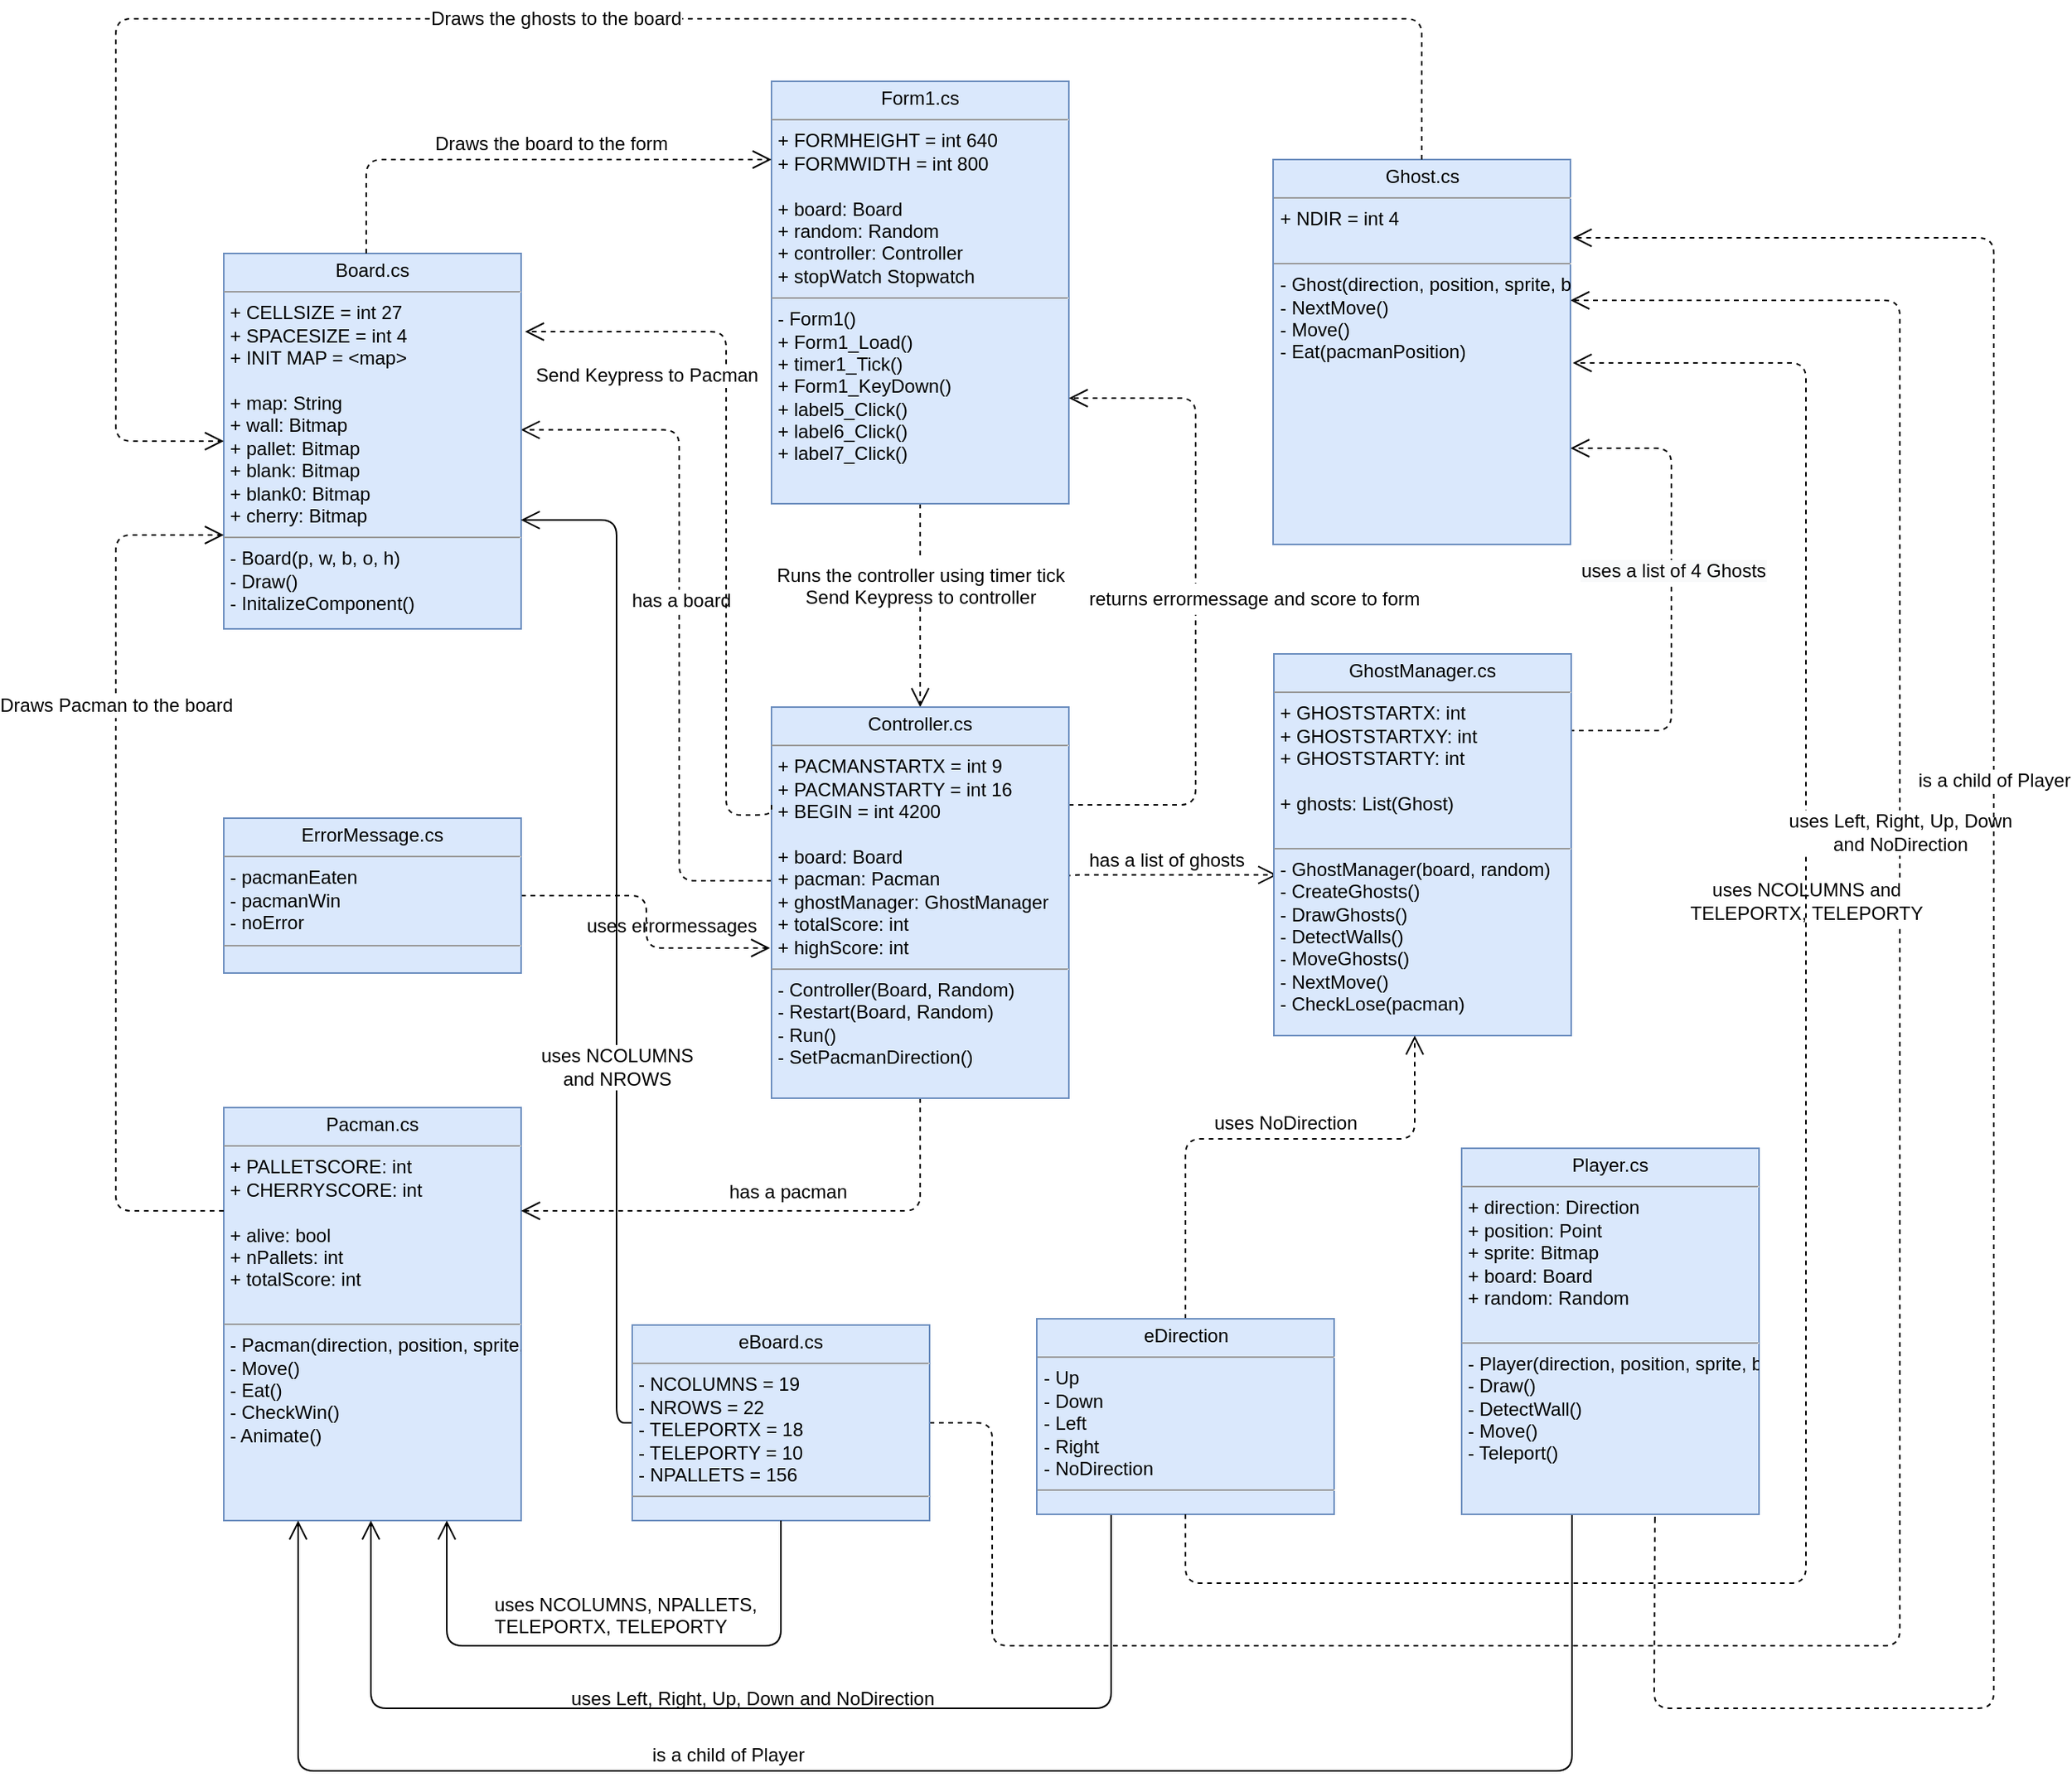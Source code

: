 <mxfile version="12.2.6" type="device" pages="1"><diagram name="Page-1" id="c4acf3e9-155e-7222-9cf6-157b1a14988f"><mxGraphModel dx="1210" dy="642" grid="1" gridSize="10" guides="1" tooltips="1" connect="1" arrows="1" fold="1" page="1" pageScale="1" pageWidth="1654" pageHeight="1169" background="#ffffff" math="0" shadow="0"><root><mxCell id="0"/><mxCell id="1" parent="0"/><mxCell id="5d2195bd80daf111-36" style="edgeStyle=orthogonalEdgeStyle;rounded=0;html=1;dashed=1;labelBackgroundColor=none;startFill=0;endArrow=open;endFill=0;endSize=10;fontFamily=Verdana;fontSize=10;exitX=0.5;exitY=1;exitDx=0;exitDy=0;" parent="1" source="r12_Ab6MZoIRsY0pvx1E-1" edge="1"><mxGeometry relative="1" as="geometry"><Array as="points"><mxPoint x="794" y="406"/><mxPoint x="794" y="406"/></Array><mxPoint x="739" y="386" as="sourcePoint"/><mxPoint x="794" y="480" as="targetPoint"/></mxGeometry></mxCell><mxCell id="5d2195bd80daf111-28" style="edgeStyle=orthogonalEdgeStyle;rounded=1;html=1;dashed=1;labelBackgroundColor=none;startFill=0;endArrow=open;endFill=0;endSize=10;fontFamily=Verdana;fontSize=10;entryX=0.999;entryY=0.47;entryDx=0;entryDy=0;entryPerimeter=0;" parent="1" target="r12_Ab6MZoIRsY0pvx1E-5" edge="1"><mxGeometry relative="1" as="geometry"><mxPoint x="699" y="591" as="sourcePoint"/><mxPoint x="689" y="516" as="targetPoint"/><Array as="points"><mxPoint x="640" y="591"/><mxPoint x="640" y="303"/></Array></mxGeometry></mxCell><mxCell id="P7K3_LsnvzDw6rK7s85P-11" value="has a board" style="text;html=1;resizable=0;points=[];align=center;verticalAlign=middle;labelBackgroundColor=#ffffff;" parent="5d2195bd80daf111-28" vertex="1" connectable="0"><mxGeometry x="0.064" y="-1" relative="1" as="geometry"><mxPoint as="offset"/></mxGeometry></mxCell><mxCell id="5d2195bd80daf111-30" style="edgeStyle=orthogonalEdgeStyle;rounded=1;html=1;dashed=1;labelBackgroundColor=none;startFill=0;endArrow=open;endFill=0;endSize=10;fontFamily=Verdana;fontSize=10;entryX=1;entryY=0.75;entryDx=0;entryDy=0;" parent="1" target="r12_Ab6MZoIRsY0pvx1E-6" edge="1"><mxGeometry relative="1" as="geometry"><Array as="points"><mxPoint x="1209" y="495"/><mxPoint x="1274" y="495"/><mxPoint x="1274" y="325"/></Array><mxPoint x="1210" y="495" as="sourcePoint"/><mxPoint x="1209.5" y="346" as="targetPoint"/></mxGeometry></mxCell><mxCell id="P7K3_LsnvzDw6rK7s85P-12" value="&lt;span style=&quot;text-align: left ; background-color: rgb(248 , 249 , 250)&quot;&gt;uses a list of 4 Ghosts&lt;/span&gt;" style="text;html=1;resizable=0;points=[];align=center;verticalAlign=middle;labelBackgroundColor=#ffffff;" parent="5d2195bd80daf111-30" vertex="1" connectable="0"><mxGeometry x="0.08" y="-1" relative="1" as="geometry"><mxPoint as="offset"/></mxGeometry></mxCell><mxCell id="5d2195bd80daf111-31" style="edgeStyle=orthogonalEdgeStyle;rounded=1;html=1;dashed=1;labelBackgroundColor=none;startFill=0;endArrow=open;endFill=0;endSize=10;fontFamily=Verdana;fontSize=10;exitX=0.995;exitY=0.436;exitDx=0;exitDy=0;entryX=0.011;entryY=0.579;entryDx=0;entryDy=0;entryPerimeter=0;exitPerimeter=0;" parent="1" source="r12_Ab6MZoIRsY0pvx1E-8" target="r12_Ab6MZoIRsY0pvx1E-7" edge="1"><mxGeometry relative="1" as="geometry"><mxPoint x="989" y="646" as="sourcePoint"/><mxPoint x="881" y="496" as="targetPoint"/><Array as="points"><mxPoint x="889" y="589"/><mxPoint x="889" y="587"/></Array></mxGeometry></mxCell><mxCell id="r12_Ab6MZoIRsY0pvx1E-1" value="&lt;p style=&quot;margin: 0px ; margin-top: 4px ; text-align: center&quot;&gt;Form1.cs&lt;/p&gt;&lt;hr size=&quot;1&quot;&gt;&lt;p style=&quot;margin: 0px 0px 0px 4px&quot;&gt;+ FORMHEIGHT = int 640&lt;br&gt;&lt;/p&gt;&lt;p style=&quot;margin: 0px 0px 0px 4px&quot;&gt;+ FORMWIDTH = int 800&lt;br&gt;&lt;/p&gt;&lt;p style=&quot;margin: 0px 0px 0px 4px&quot;&gt;&lt;br&gt;&lt;/p&gt;&lt;p style=&quot;margin: 0px 0px 0px 4px&quot;&gt;+ board: Board&lt;/p&gt;&lt;p style=&quot;margin: 0px 0px 0px 4px&quot;&gt;+ random: Random&lt;/p&gt;&lt;p style=&quot;margin: 0px ; margin-left: 4px&quot;&gt;+ controller: Controller&lt;/p&gt;&lt;p style=&quot;margin: 0px ; margin-left: 4px&quot;&gt;+ stopWatch Stopwatch&lt;/p&gt;&lt;hr size=&quot;1&quot;&gt;&lt;p style=&quot;margin: 0px ; margin-left: 4px&quot;&gt;- Form1()&lt;/p&gt;&lt;p style=&quot;margin: 0px ; margin-left: 4px&quot;&gt;+ Form1_Load()&lt;br&gt;&lt;/p&gt;&lt;p style=&quot;margin: 0px ; margin-left: 4px&quot;&gt;+ timer1_Tick()&lt;/p&gt;&lt;p style=&quot;margin: 0px ; margin-left: 4px&quot;&gt;+ Form1_KeyDown()&lt;/p&gt;&lt;p style=&quot;margin: 0px ; margin-left: 4px&quot;&gt;+&amp;nbsp;label5_Click()&lt;/p&gt;&lt;p style=&quot;margin: 0px ; margin-left: 4px&quot;&gt;+ label6_Click()&lt;/p&gt;&lt;p style=&quot;margin: 0px ; margin-left: 4px&quot;&gt;+&amp;nbsp;label7_Click()&lt;/p&gt;&lt;p style=&quot;margin: 0px ; margin-left: 4px&quot;&gt;&lt;br&gt;&lt;/p&gt;" style="verticalAlign=top;align=left;overflow=fill;fontSize=12;fontFamily=Helvetica;html=1;rounded=0;shadow=0;comic=0;labelBackgroundColor=none;strokeColor=#6c8ebf;strokeWidth=1;fillColor=#dae8fc;" parent="1" vertex="1"><mxGeometry x="699" y="80" width="190" height="270" as="geometry"/></mxCell><mxCell id="r12_Ab6MZoIRsY0pvx1E-2" value="&lt;p style=&quot;margin: 0px ; margin-top: 4px ; text-align: center&quot;&gt;Pacman.cs&lt;/p&gt;&lt;hr size=&quot;1&quot;&gt;&lt;p style=&quot;margin: 0px ; margin-left: 4px&quot;&gt;&lt;span&gt;+ PALLETSCORE: int&lt;/span&gt;&lt;/p&gt;&lt;p style=&quot;margin: 0px ; margin-left: 4px&quot;&gt;&lt;span&gt;+ CHERRYSCORE: int&lt;/span&gt;&lt;/p&gt;&lt;p style=&quot;margin: 0px ; margin-left: 4px&quot;&gt;&lt;span&gt;&lt;br&gt;&lt;/span&gt;&lt;/p&gt;&lt;p style=&quot;margin: 0px ; margin-left: 4px&quot;&gt;&lt;span&gt;+ alive: bool&lt;/span&gt;&lt;br&gt;&lt;/p&gt;&lt;p style=&quot;margin: 0px ; margin-left: 4px&quot;&gt;+ nPallets: int&lt;/p&gt;&lt;p style=&quot;margin: 0px ; margin-left: 4px&quot;&gt;+ totalScore: int&lt;br&gt;&lt;/p&gt;&lt;p style=&quot;margin: 0px ; margin-left: 4px&quot;&gt;&lt;br&gt;&lt;/p&gt;&lt;hr size=&quot;1&quot;&gt;&lt;p style=&quot;margin: 0px ; margin-left: 4px&quot;&gt;- Pacman(direction, position, sprite, board, random)&lt;/p&gt;&lt;p style=&quot;margin: 0px 0px 0px 4px&quot;&gt;- Move()&lt;/p&gt;&lt;p style=&quot;margin: 0px 0px 0px 4px&quot;&gt;&lt;span&gt;- Eat()&lt;/span&gt;&lt;/p&gt;&lt;p style=&quot;margin: 0px 0px 0px 4px&quot;&gt;- CheckWin()&lt;/p&gt;&lt;p style=&quot;margin: 0px 0px 0px 4px&quot;&gt;- Animate()&lt;/p&gt;" style="verticalAlign=top;align=left;overflow=fill;fontSize=12;fontFamily=Helvetica;html=1;rounded=0;shadow=0;comic=0;labelBackgroundColor=none;strokeColor=#6c8ebf;strokeWidth=1;fillColor=#dae8fc;" parent="1" vertex="1"><mxGeometry x="349" y="736" width="190" height="264" as="geometry"/></mxCell><mxCell id="r12_Ab6MZoIRsY0pvx1E-5" value="&lt;p style=&quot;margin: 0px ; margin-top: 4px ; text-align: center&quot;&gt;Board.cs&lt;/p&gt;&lt;hr size=&quot;1&quot;&gt;&lt;p style=&quot;margin: 0px 0px 0px 4px&quot;&gt;&lt;span&gt;+ CELLSIZE = int 27&lt;/span&gt;&lt;br&gt;&lt;/p&gt;&lt;p style=&quot;margin: 0px 0px 0px 4px&quot;&gt;+ SPACESIZE = int 4&lt;/p&gt;&lt;p style=&quot;margin: 0px ; margin-left: 4px&quot;&gt;&lt;span&gt;+ INIT MAP = &amp;lt;map&amp;gt;&lt;/span&gt;&lt;/p&gt;&lt;p style=&quot;margin: 0px ; margin-left: 4px&quot;&gt;&lt;span&gt;&lt;br&gt;&lt;/span&gt;&lt;/p&gt;&lt;p style=&quot;margin: 0px ; margin-left: 4px&quot;&gt;&lt;span&gt;+ map: String&lt;/span&gt;&lt;br&gt;&lt;/p&gt;&lt;p style=&quot;margin: 0px ; margin-left: 4px&quot;&gt;&lt;span&gt;+ wall: Bitmap&lt;/span&gt;&lt;/p&gt;&lt;p style=&quot;margin: 0px ; margin-left: 4px&quot;&gt;+ pallet: Bitmap&lt;br&gt;&lt;/p&gt;&lt;p style=&quot;margin: 0px ; margin-left: 4px&quot;&gt;+ blank: Bitmap&lt;br&gt;&lt;/p&gt;&lt;p style=&quot;margin: 0px ; margin-left: 4px&quot;&gt;+ blank0: Bitmap&lt;br&gt;&lt;/p&gt;&lt;p style=&quot;margin: 0px ; margin-left: 4px&quot;&gt;+ cherry: Bitmap&lt;br&gt;&lt;/p&gt;&lt;hr size=&quot;1&quot;&gt;&lt;p style=&quot;margin: 0px ; margin-left: 4px&quot;&gt;- Board(p, w, b, o, h)&lt;br&gt;&lt;/p&gt;&lt;p style=&quot;margin: 0px ; margin-left: 4px&quot;&gt;- Draw()&lt;br&gt;&lt;/p&gt;&lt;p style=&quot;margin: 0px 0px 0px 4px&quot;&gt;- InitalizeComponent()&lt;br&gt;&lt;/p&gt;&lt;p style=&quot;margin: 0px 0px 0px 4px&quot;&gt;&lt;br&gt;&lt;/p&gt;&lt;p style=&quot;margin: 0px ; margin-left: 4px&quot;&gt;&lt;br&gt;&lt;/p&gt;" style="verticalAlign=top;align=left;overflow=fill;fontSize=12;fontFamily=Helvetica;html=1;rounded=0;shadow=0;comic=0;labelBackgroundColor=none;strokeColor=#6c8ebf;strokeWidth=1;fillColor=#dae8fc;" parent="1" vertex="1"><mxGeometry x="349" y="190" width="190" height="240" as="geometry"/></mxCell><mxCell id="qhKp3Hk6Bt5akzPslZYk-7" style="edgeStyle=orthogonalEdgeStyle;rounded=1;comic=0;orthogonalLoop=1;jettySize=auto;html=1;shadow=0;dashed=1;endArrow=open;endFill=0;endSize=10;strokeWidth=1;exitX=1;exitY=0.5;exitDx=0;exitDy=0;" parent="1" source="r12_Ab6MZoIRsY0pvx1E-9" target="r12_Ab6MZoIRsY0pvx1E-6" edge="1"><mxGeometry relative="1" as="geometry"><mxPoint x="1323.5" y="306" as="targetPoint"/><Array as="points"><mxPoint x="840" y="937"/><mxPoint x="840" y="1080"/><mxPoint x="1420" y="1080"/><mxPoint x="1420" y="220"/></Array><mxPoint x="1339" y="896" as="sourcePoint"/></mxGeometry></mxCell><mxCell id="r12_Ab6MZoIRsY0pvx1E-6" value="&lt;p style=&quot;margin: 0px ; margin-top: 4px ; text-align: center&quot;&gt;Ghost.cs&lt;/p&gt;&lt;hr size=&quot;1&quot;&gt;&lt;p style=&quot;margin: 0px ; margin-left: 4px&quot;&gt;&lt;span&gt;+ NDIR = int 4&lt;/span&gt;&lt;/p&gt;&lt;p style=&quot;margin: 0px ; margin-left: 4px&quot;&gt;&lt;br&gt;&lt;/p&gt;&lt;hr size=&quot;1&quot;&gt;&lt;p style=&quot;margin: 0px ; margin-left: 4px&quot;&gt;- Ghost(direction, position, sprite, board, random)&lt;/p&gt;&lt;p style=&quot;margin: 0px ; margin-left: 4px&quot;&gt;- NextMove()&lt;/p&gt;&lt;p style=&quot;margin: 0px ; margin-left: 4px&quot;&gt;- Move()&lt;/p&gt;&lt;p style=&quot;margin: 0px ; margin-left: 4px&quot;&gt;- Eat(pacmanPosition)&lt;/p&gt;&lt;p style=&quot;margin: 0px ; margin-left: 4px&quot;&gt;&lt;br&gt;&lt;/p&gt;&lt;p style=&quot;margin: 0px ; margin-left: 4px&quot;&gt;&lt;br&gt;&lt;/p&gt;" style="verticalAlign=top;align=left;overflow=fill;fontSize=12;fontFamily=Helvetica;html=1;rounded=0;shadow=0;comic=0;labelBackgroundColor=none;strokeColor=#6c8ebf;strokeWidth=1;fillColor=#dae8fc;" parent="1" vertex="1"><mxGeometry x="1019.5" y="130" width="190" height="246" as="geometry"/></mxCell><mxCell id="r12_Ab6MZoIRsY0pvx1E-7" value="&lt;p style=&quot;margin: 0px ; margin-top: 4px ; text-align: center&quot;&gt;GhostManager.cs&lt;/p&gt;&lt;hr size=&quot;1&quot;&gt;&lt;p style=&quot;margin: 0px ; margin-left: 4px&quot;&gt;&lt;span&gt;+ GHOSTSTARTX: int&lt;/span&gt;&lt;/p&gt;&lt;p style=&quot;margin: 0px ; margin-left: 4px&quot;&gt;+ GHOSTSTARTXY: int&lt;span&gt;&lt;br&gt;&lt;/span&gt;&lt;/p&gt;&lt;p style=&quot;margin: 0px ; margin-left: 4px&quot;&gt;+ GHOSTSTARTY: int&lt;br&gt;&lt;/p&gt;&lt;p style=&quot;margin: 0px ; margin-left: 4px&quot;&gt;&lt;br&gt;&lt;/p&gt;&lt;p style=&quot;margin: 0px ; margin-left: 4px&quot;&gt;&lt;span&gt;+ ghosts: List(Ghost)&lt;/span&gt;&lt;br&gt;&lt;/p&gt;&lt;p style=&quot;margin: 0px ; margin-left: 4px&quot;&gt;&lt;span&gt;&lt;br&gt;&lt;/span&gt;&lt;/p&gt;&lt;hr size=&quot;1&quot;&gt;&lt;p style=&quot;margin: 0px ; margin-left: 4px&quot;&gt;- GhostManager(board, random)&lt;/p&gt;&lt;p style=&quot;margin: 0px ; margin-left: 4px&quot;&gt;- CreateGhosts()&lt;/p&gt;&lt;p style=&quot;margin: 0px ; margin-left: 4px&quot;&gt;- DrawGhosts()&lt;/p&gt;&lt;p style=&quot;margin: 0px ; margin-left: 4px&quot;&gt;- DetectWalls()&lt;/p&gt;&lt;p style=&quot;margin: 0px ; margin-left: 4px&quot;&gt;- MoveGhosts()&lt;/p&gt;&lt;p style=&quot;margin: 0px ; margin-left: 4px&quot;&gt;- NextMove()&lt;/p&gt;&lt;p style=&quot;margin: 0px ; margin-left: 4px&quot;&gt;- CheckLose(pacman)&lt;/p&gt;" style="verticalAlign=top;align=left;overflow=fill;fontSize=12;fontFamily=Helvetica;html=1;rounded=0;shadow=0;comic=0;labelBackgroundColor=none;strokeColor=#6c8ebf;strokeWidth=1;fillColor=#dae8fc;" parent="1" vertex="1"><mxGeometry x="1020" y="446" width="190" height="244" as="geometry"/></mxCell><mxCell id="qhKp3Hk6Bt5akzPslZYk-2" style="edgeStyle=orthogonalEdgeStyle;orthogonalLoop=1;jettySize=auto;html=1;exitX=0.5;exitY=1;exitDx=0;exitDy=0;rounded=1;dashed=1;endSize=10;endArrow=open;endFill=0;entryX=1;entryY=0.25;entryDx=0;entryDy=0;" parent="1" source="r12_Ab6MZoIRsY0pvx1E-8" target="r12_Ab6MZoIRsY0pvx1E-2" edge="1"><mxGeometry relative="1" as="geometry"><mxPoint x="589" y="766" as="targetPoint"/><Array as="points"><mxPoint x="794" y="802"/></Array></mxGeometry></mxCell><mxCell id="cobNIE8fYxTh1UYTHnPj-8" style="edgeStyle=orthogonalEdgeStyle;rounded=1;orthogonalLoop=1;jettySize=auto;html=1;exitX=1;exitY=0.25;exitDx=0;exitDy=0;entryX=1;entryY=0.75;entryDx=0;entryDy=0;dashed=1;strokeColor=#000000;endSize=10;endArrow=open;endFill=0;" parent="1" source="r12_Ab6MZoIRsY0pvx1E-8" target="r12_Ab6MZoIRsY0pvx1E-1" edge="1"><mxGeometry relative="1" as="geometry"><Array as="points"><mxPoint x="970" y="543"/><mxPoint x="970" y="283"/></Array></mxGeometry></mxCell><mxCell id="r12_Ab6MZoIRsY0pvx1E-8" value="&lt;p style=&quot;margin: 0px ; margin-top: 4px ; text-align: center&quot;&gt;Controller.cs&lt;/p&gt;&lt;hr size=&quot;1&quot;&gt;&lt;p style=&quot;margin: 0px ; margin-left: 4px&quot;&gt;&lt;span&gt;+ PACMANSTARTX = int 9&lt;/span&gt;&lt;/p&gt;&lt;p style=&quot;margin: 0px ; margin-left: 4px&quot;&gt;+ PACMANSTARTY = int 16&lt;span&gt;&lt;br&gt;&lt;/span&gt;&lt;/p&gt;&lt;p style=&quot;margin: 0px ; margin-left: 4px&quot;&gt;&lt;span&gt;+ BEGIN = int 4200&lt;/span&gt;&lt;/p&gt;&lt;p style=&quot;margin: 0px ; margin-left: 4px&quot;&gt;&lt;span&gt;&lt;br&gt;&lt;/span&gt;&lt;/p&gt;&lt;p style=&quot;margin: 0px ; margin-left: 4px&quot;&gt;&lt;span&gt;+ board&lt;/span&gt;&lt;span&gt;: Board&lt;/span&gt;&lt;/p&gt;&lt;p style=&quot;margin: 0px ; margin-left: 4px&quot;&gt;+ pacman: Pacman&lt;/p&gt;&lt;p style=&quot;margin: 0px ; margin-left: 4px&quot;&gt;+ ghostManager: GhostManager&lt;br&gt;&lt;/p&gt;&lt;p style=&quot;margin: 0px ; margin-left: 4px&quot;&gt;+ totalScore: int&lt;/p&gt;&lt;p style=&quot;margin: 0px ; margin-left: 4px&quot;&gt;+ highScore: int&lt;/p&gt;&lt;hr size=&quot;1&quot;&gt;&lt;p style=&quot;margin: 0px ; margin-left: 4px&quot;&gt;- Controller(Board, Random)&lt;br&gt;&lt;/p&gt;&lt;p style=&quot;margin: 0px ; margin-left: 4px&quot;&gt;- Restart(Board, Random)&lt;br&gt;&lt;/p&gt;&lt;p style=&quot;margin: 0px ; margin-left: 4px&quot;&gt;- Run()&lt;/p&gt;&lt;p style=&quot;margin: 0px ; margin-left: 4px&quot;&gt;- SetPacmanDirection()&lt;/p&gt;&lt;p style=&quot;margin: 0px ; margin-left: 4px&quot;&gt;&lt;br&gt;&lt;/p&gt;&lt;p style=&quot;margin: 0px ; margin-left: 4px&quot;&gt;&lt;br&gt;&lt;/p&gt;&lt;p style=&quot;margin: 0px ; margin-left: 4px&quot;&gt;&lt;br&gt;&lt;/p&gt;" style="verticalAlign=top;align=left;overflow=fill;fontSize=12;fontFamily=Helvetica;html=1;rounded=0;shadow=0;comic=0;labelBackgroundColor=none;strokeColor=#6c8ebf;strokeWidth=1;fillColor=#dae8fc;" parent="1" vertex="1"><mxGeometry x="699" y="480" width="190" height="250" as="geometry"/></mxCell><mxCell id="jspg3kSmtqoUYnBj94b1-33" style="edgeStyle=orthogonalEdgeStyle;rounded=1;orthogonalLoop=1;jettySize=auto;html=1;exitX=0;exitY=0.5;exitDx=0;exitDy=0;entryX=0.999;entryY=0.71;entryDx=0;entryDy=0;endArrow=open;endFill=0;endSize=10;entryPerimeter=0;" parent="1" source="r12_Ab6MZoIRsY0pvx1E-9" target="r12_Ab6MZoIRsY0pvx1E-5" edge="1"><mxGeometry relative="1" as="geometry"><Array as="points"><mxPoint x="600" y="937"/><mxPoint x="600" y="360"/></Array></mxGeometry></mxCell><mxCell id="jspg3kSmtqoUYnBj94b1-34" value="uses NCOLUMNS&lt;br&gt;and NROWS" style="text;html=1;resizable=0;points=[];align=center;verticalAlign=middle;labelBackgroundColor=#ffffff;" parent="jspg3kSmtqoUYnBj94b1-33" vertex="1" connectable="0"><mxGeometry x="0.117" y="-2" relative="1" as="geometry"><mxPoint x="-2" y="124" as="offset"/></mxGeometry></mxCell><mxCell id="r12_Ab6MZoIRsY0pvx1E-9" value="&lt;p style=&quot;margin: 0px ; margin-top: 4px ; text-align: center&quot;&gt;eBoard.cs&lt;/p&gt;&lt;hr size=&quot;1&quot;&gt;&lt;p style=&quot;margin: 0px ; margin-left: 4px&quot;&gt;- NCOLUMNS = 19&lt;/p&gt;&lt;p style=&quot;margin: 0px ; margin-left: 4px&quot;&gt;- NROWS = 22&lt;br&gt;&lt;/p&gt;&lt;p style=&quot;margin: 0px ; margin-left: 4px&quot;&gt;- TELEPORTX = 18&lt;br&gt;&lt;/p&gt;&lt;p style=&quot;margin: 0px ; margin-left: 4px&quot;&gt;- TELEPORTY = 10&lt;br&gt;&lt;/p&gt;&lt;p style=&quot;margin: 0px ; margin-left: 4px&quot;&gt;- NPALLETS = 156&lt;/p&gt;&lt;hr size=&quot;1&quot;&gt;&lt;p style=&quot;margin: 0px ; margin-left: 4px&quot;&gt;&lt;br&gt;&lt;/p&gt;&lt;p style=&quot;margin: 0px ; margin-left: 4px&quot;&gt;&lt;br&gt;&lt;/p&gt;" style="verticalAlign=top;align=left;overflow=fill;fontSize=12;fontFamily=Helvetica;html=1;rounded=0;shadow=0;comic=0;labelBackgroundColor=none;strokeColor=#6c8ebf;strokeWidth=1;fillColor=#dae8fc;" parent="1" vertex="1"><mxGeometry x="610" y="875" width="190" height="125" as="geometry"/></mxCell><mxCell id="qhKp3Hk6Bt5akzPslZYk-5" style="edgeStyle=orthogonalEdgeStyle;rounded=1;html=1;dashed=1;labelBackgroundColor=none;startFill=0;endArrow=open;endFill=0;endSize=10;fontFamily=Verdana;fontSize=10;exitX=0.5;exitY=0;exitDx=0;exitDy=0;strokeColor=#000000;" parent="1" source="jspg3kSmtqoUYnBj94b1-6" edge="1"><mxGeometry relative="1" as="geometry"><Array as="points"><mxPoint x="964" y="756"/><mxPoint x="1110" y="756"/><mxPoint x="1110" y="690"/></Array><mxPoint x="1114.5" y="756" as="sourcePoint"/><mxPoint x="1110" y="690" as="targetPoint"/></mxGeometry></mxCell><mxCell id="qhKp3Hk6Bt5akzPslZYk-6" style="edgeStyle=orthogonalEdgeStyle;rounded=1;html=1;labelBackgroundColor=none;startFill=0;endArrow=open;endFill=0;endSize=10;fontFamily=Verdana;fontSize=10;strokeWidth=1;shadow=0;comic=0;exitX=0.5;exitY=1;exitDx=0;exitDy=0;entryX=0.75;entryY=1;entryDx=0;entryDy=0;" parent="1" source="r12_Ab6MZoIRsY0pvx1E-9" target="r12_Ab6MZoIRsY0pvx1E-2" edge="1"><mxGeometry relative="1" as="geometry"><mxPoint x="583.5" y="970" as="sourcePoint"/><mxPoint x="493.5" y="980" as="targetPoint"/><Array as="points"><mxPoint x="705" y="1080"/><mxPoint x="491" y="1080"/></Array></mxGeometry></mxCell><mxCell id="P7K3_LsnvzDw6rK7s85P-2" value="has a pacman" style="text;html=1;resizable=0;points=[];autosize=1;align=left;verticalAlign=top;spacingTop=-4;" parent="1" vertex="1"><mxGeometry x="670" y="780" width="90" height="20" as="geometry"/></mxCell><mxCell id="P7K3_LsnvzDw6rK7s85P-4" value="has a list of ghosts" style="text;html=1;resizable=0;points=[];autosize=1;align=left;verticalAlign=top;spacingTop=-4;" parent="1" vertex="1"><mxGeometry x="899.5" y="568" width="110" height="20" as="geometry"/></mxCell><mxCell id="P7K3_LsnvzDw6rK7s85P-5" value="uses NoDirection" style="text;html=1;resizable=0;points=[];autosize=1;align=left;verticalAlign=top;spacingTop=-4;shadow=0;glass=0;comic=0;rounded=1;" parent="1" vertex="1"><mxGeometry x="980" y="736" width="110" height="20" as="geometry"/></mxCell><mxCell id="P7K3_LsnvzDw6rK7s85P-15" style="edgeStyle=orthogonalEdgeStyle;rounded=1;comic=0;orthogonalLoop=1;jettySize=auto;html=1;exitX=0;exitY=0.25;exitDx=0;exitDy=0;shadow=0;dashed=1;endArrow=open;endFill=0;endSize=10;strokeWidth=1;entryX=0;entryY=0.75;entryDx=0;entryDy=0;" parent="1" source="r12_Ab6MZoIRsY0pvx1E-2" target="r12_Ab6MZoIRsY0pvx1E-5" edge="1"><mxGeometry relative="1" as="geometry"><mxPoint x="699.5" y="99" as="targetPoint"/><Array as="points"><mxPoint x="280" y="802"/><mxPoint x="280" y="370"/></Array><mxPoint x="1279.618" y="306.588" as="sourcePoint"/></mxGeometry></mxCell><mxCell id="P7K3_LsnvzDw6rK7s85P-20" value="Draws Pacman to the board" style="text;html=1;resizable=0;points=[];align=center;verticalAlign=middle;labelBackgroundColor=#ffffff;" parent="P7K3_LsnvzDw6rK7s85P-15" vertex="1" connectable="0"><mxGeometry x="0.474" y="-1" relative="1" as="geometry"><mxPoint x="-1" y="27.5" as="offset"/></mxGeometry></mxCell><mxCell id="P7K3_LsnvzDw6rK7s85P-17" style="edgeStyle=orthogonalEdgeStyle;rounded=1;comic=0;orthogonalLoop=1;jettySize=auto;html=1;shadow=0;dashed=1;endArrow=open;endFill=0;endSize=10;strokeWidth=1;" parent="1" edge="1"><mxGeometry relative="1" as="geometry"><mxPoint x="699" y="130" as="targetPoint"/><mxPoint x="440" y="190" as="sourcePoint"/><Array as="points"><mxPoint x="440" y="130"/></Array></mxGeometry></mxCell><mxCell id="P7K3_LsnvzDw6rK7s85P-21" value="Draws the board to the form" style="text;html=1;resizable=0;points=[];align=center;verticalAlign=middle;labelBackgroundColor=#ffffff;" parent="P7K3_LsnvzDw6rK7s85P-17" vertex="1" connectable="0"><mxGeometry x="0.075" y="3" relative="1" as="geometry"><mxPoint x="6" y="-7" as="offset"/></mxGeometry></mxCell><mxCell id="P7K3_LsnvzDw6rK7s85P-18" style="edgeStyle=orthogonalEdgeStyle;rounded=1;html=1;dashed=1;labelBackgroundColor=none;startFill=0;endArrow=open;endFill=0;endSize=10;fontFamily=Verdana;fontSize=10;exitX=0.5;exitY=0;exitDx=0;exitDy=0;entryX=0;entryY=0.5;entryDx=0;entryDy=0;" parent="1" source="r12_Ab6MZoIRsY0pvx1E-6" target="r12_Ab6MZoIRsY0pvx1E-5" edge="1"><mxGeometry relative="1" as="geometry"><Array as="points"><mxPoint x="1114" y="40"/><mxPoint x="280" y="40"/><mxPoint x="280" y="310"/></Array><mxPoint x="1289.618" y="517.794" as="sourcePoint"/><mxPoint x="890.5" y="96" as="targetPoint"/></mxGeometry></mxCell><mxCell id="P7K3_LsnvzDw6rK7s85P-23" value="Draws the ghosts to the board" style="text;html=1;resizable=0;points=[];align=center;verticalAlign=middle;labelBackgroundColor=#ffffff;" parent="P7K3_LsnvzDw6rK7s85P-18" vertex="1" connectable="0"><mxGeometry x="-0.018" y="-3" relative="1" as="geometry"><mxPoint x="-23" y="3" as="offset"/></mxGeometry></mxCell><mxCell id="P7K3_LsnvzDw6rK7s85P-24" value="Runs the controller using timer tick&lt;br&gt;Send Keypress to controller" style="text;html=1;resizable=0;points=[];autosize=1;align=center;verticalAlign=top;spacingTop=-4;fillColor=#ffffff;" parent="1" vertex="1"><mxGeometry x="694" y="386" width="200" height="30" as="geometry"/></mxCell><mxCell id="k7iZn2vAMbHjU2zMz3iI-3" style="edgeStyle=orthogonalEdgeStyle;rounded=1;html=1;dashed=1;labelBackgroundColor=none;startFill=0;endArrow=open;endFill=0;endSize=10;fontFamily=Verdana;fontSize=10;exitX=0;exitY=0.25;exitDx=0;exitDy=0;" parent="1" source="r12_Ab6MZoIRsY0pvx1E-8" edge="1"><mxGeometry relative="1" as="geometry"><Array as="points"><mxPoint x="670" y="549"/><mxPoint x="670" y="240"/></Array><mxPoint x="680" y="290" as="sourcePoint"/><mxPoint x="541.5" y="240" as="targetPoint"/></mxGeometry></mxCell><mxCell id="k7iZn2vAMbHjU2zMz3iI-4" value="Send Keypress to Pacman" style="text;html=1;resizable=0;points=[];align=center;verticalAlign=middle;labelBackgroundColor=#ffffff;" parent="k7iZn2vAMbHjU2zMz3iI-3" vertex="1" connectable="0"><mxGeometry x="-0.018" y="-3" relative="1" as="geometry"><mxPoint x="-54" y="-85" as="offset"/></mxGeometry></mxCell><mxCell id="cobNIE8fYxTh1UYTHnPj-4" style="edgeStyle=orthogonalEdgeStyle;rounded=1;orthogonalLoop=1;jettySize=auto;html=1;exitX=1;exitY=0.5;exitDx=0;exitDy=0;entryX=-0.005;entryY=0.616;entryDx=0;entryDy=0;entryPerimeter=0;dashed=1;endArrow=open;endFill=0;endSize=10;" parent="1" source="jspg3kSmtqoUYnBj94b1-5" target="r12_Ab6MZoIRsY0pvx1E-8" edge="1"><mxGeometry relative="1" as="geometry"><Array as="points"><mxPoint x="619" y="601"/><mxPoint x="619" y="634"/></Array></mxGeometry></mxCell><mxCell id="jspg3kSmtqoUYnBj94b1-5" value="&lt;p style=&quot;margin: 0px ; margin-top: 4px ; text-align: center&quot;&gt;ErrorMessage.cs&lt;/p&gt;&lt;hr size=&quot;1&quot;&gt;&lt;p style=&quot;margin: 0px ; margin-left: 4px&quot;&gt;- pacmanEaten&lt;/p&gt;&lt;p style=&quot;margin: 0px ; margin-left: 4px&quot;&gt;- pacmanWin&lt;/p&gt;&lt;p style=&quot;margin: 0px ; margin-left: 4px&quot;&gt;- noError&lt;/p&gt;&lt;hr size=&quot;1&quot;&gt;&lt;p style=&quot;margin: 0px ; margin-left: 4px&quot;&gt;&lt;br&gt;&lt;/p&gt;&lt;p style=&quot;margin: 0px ; margin-left: 4px&quot;&gt;&lt;br&gt;&lt;/p&gt;" style="verticalAlign=top;align=left;overflow=fill;fontSize=12;fontFamily=Helvetica;html=1;rounded=0;shadow=0;comic=0;labelBackgroundColor=none;strokeColor=#6c8ebf;strokeWidth=1;fillColor=#dae8fc;" parent="1" vertex="1"><mxGeometry x="349" y="551" width="190" height="99" as="geometry"/></mxCell><mxCell id="jspg3kSmtqoUYnBj94b1-15" style="edgeStyle=orthogonalEdgeStyle;rounded=1;orthogonalLoop=1;jettySize=auto;html=1;exitX=0.25;exitY=1;exitDx=0;exitDy=0;endArrow=open;endFill=0;endSize=10;" parent="1" source="jspg3kSmtqoUYnBj94b1-6" edge="1"><mxGeometry relative="1" as="geometry"><mxPoint x="443" y="1000" as="targetPoint"/><Array as="points"><mxPoint x="916" y="1120"/><mxPoint x="443" y="1120"/></Array></mxGeometry></mxCell><mxCell id="jspg3kSmtqoUYnBj94b1-6" value="&lt;p style=&quot;margin: 0px ; margin-top: 4px ; text-align: center&quot;&gt;eDirection&lt;/p&gt;&lt;hr size=&quot;1&quot;&gt;&lt;p style=&quot;margin: 0px ; margin-left: 4px&quot;&gt;- Up&lt;/p&gt;&lt;p style=&quot;margin: 0px ; margin-left: 4px&quot;&gt;- Down&lt;br&gt;&lt;/p&gt;&lt;p style=&quot;margin: 0px ; margin-left: 4px&quot;&gt;- Left&lt;br&gt;&lt;/p&gt;&lt;p style=&quot;margin: 0px ; margin-left: 4px&quot;&gt;- Right&lt;br&gt;&lt;/p&gt;&lt;p style=&quot;margin: 0px ; margin-left: 4px&quot;&gt;- NoDirection&lt;/p&gt;&lt;hr size=&quot;1&quot;&gt;&lt;p style=&quot;margin: 0px ; margin-left: 4px&quot;&gt;&lt;br&gt;&lt;/p&gt;&lt;p style=&quot;margin: 0px ; margin-left: 4px&quot;&gt;&lt;br&gt;&lt;/p&gt;" style="verticalAlign=top;align=left;overflow=fill;fontSize=12;fontFamily=Helvetica;html=1;rounded=0;shadow=0;comic=0;labelBackgroundColor=none;strokeColor=#6c8ebf;strokeWidth=1;fillColor=#dae8fc;" parent="1" vertex="1"><mxGeometry x="868.5" y="871" width="190" height="125" as="geometry"/></mxCell><mxCell id="jspg3kSmtqoUYnBj94b1-7" value="uses NCOLUMNS and&lt;br&gt;TELEPORTX, TELEPORTY" style="text;html=1;resizable=0;points=[];align=center;verticalAlign=middle;labelBackgroundColor=#ffffff;" parent="1" vertex="1" connectable="0"><mxGeometry x="1360" y="603.5" as="geometry"><mxPoint as="offset"/></mxGeometry></mxCell><mxCell id="jspg3kSmtqoUYnBj94b1-8" style="edgeStyle=orthogonalEdgeStyle;rounded=1;comic=0;orthogonalLoop=1;jettySize=auto;html=1;shadow=0;dashed=1;endArrow=open;endFill=0;endSize=10;strokeWidth=1;exitX=0.5;exitY=1;exitDx=0;exitDy=0;" parent="1" source="jspg3kSmtqoUYnBj94b1-6" edge="1"><mxGeometry relative="1" as="geometry"><mxPoint x="1211" y="260" as="targetPoint"/><Array as="points"><mxPoint x="963" y="1040"/><mxPoint x="1360" y="1040"/><mxPoint x="1360" y="260"/></Array><mxPoint x="1343.5" y="944" as="sourcePoint"/></mxGeometry></mxCell><mxCell id="jspg3kSmtqoUYnBj94b1-9" value="uses Left, Right, Up, Down&lt;br&gt;and NoDirection" style="text;html=1;resizable=0;points=[];align=center;verticalAlign=middle;labelBackgroundColor=#ffffff;" parent="jspg3kSmtqoUYnBj94b1-8" vertex="1" connectable="0"><mxGeometry x="0.051" y="-2" relative="1" as="geometry"><mxPoint x="58" y="-201.5" as="offset"/></mxGeometry></mxCell><mxCell id="jspg3kSmtqoUYnBj94b1-14" value="uses NCOLUMNS, NPALLETS,&lt;br&gt;TELEPORTX, TELEPORTY" style="text;html=1;" parent="1" vertex="1"><mxGeometry x="520" y="1040" width="170" height="30" as="geometry"/></mxCell><mxCell id="jspg3kSmtqoUYnBj94b1-16" value="uses Left, Right, Up, Down and NoDirection" style="text;html=1;" parent="1" vertex="1"><mxGeometry x="569" y="1100" width="250" height="20" as="geometry"/></mxCell><mxCell id="jspg3kSmtqoUYnBj94b1-22" style="edgeStyle=orthogonalEdgeStyle;rounded=1;orthogonalLoop=1;jettySize=auto;html=1;exitX=0.65;exitY=1.019;exitDx=0;exitDy=0;endArrow=open;endFill=0;endSize=10;dashed=1;exitPerimeter=0;" parent="1" source="jspg3kSmtqoUYnBj94b1-19" edge="1"><mxGeometry relative="1" as="geometry"><mxPoint x="1211" y="180" as="targetPoint"/><Array as="points"><mxPoint x="1264" y="990"/><mxPoint x="1263" y="990"/><mxPoint x="1263" y="1120"/><mxPoint x="1480" y="1120"/><mxPoint x="1480" y="180"/></Array></mxGeometry></mxCell><mxCell id="jspg3kSmtqoUYnBj94b1-23" value="is a child of Player" style="text;html=1;resizable=0;points=[];align=center;verticalAlign=middle;labelBackgroundColor=#ffffff;" parent="jspg3kSmtqoUYnBj94b1-22" vertex="1" connectable="0"><mxGeometry x="0.396" y="1" relative="1" as="geometry"><mxPoint x="1" y="142" as="offset"/></mxGeometry></mxCell><mxCell id="jspg3kSmtqoUYnBj94b1-24" style="edgeStyle=orthogonalEdgeStyle;rounded=1;orthogonalLoop=1;jettySize=auto;html=1;exitX=0.371;exitY=0.999;exitDx=0;exitDy=0;endArrow=open;endFill=0;endSize=10;entryX=0.25;entryY=1;entryDx=0;entryDy=0;exitPerimeter=0;strokeColor=#000000;" parent="1" source="jspg3kSmtqoUYnBj94b1-19" target="r12_Ab6MZoIRsY0pvx1E-2" edge="1"><mxGeometry relative="1" as="geometry"><mxPoint x="400" y="1240" as="targetPoint"/><Array as="points"><mxPoint x="1210" y="1160"/><mxPoint x="397" y="1160"/></Array></mxGeometry></mxCell><mxCell id="jspg3kSmtqoUYnBj94b1-19" value="&lt;p style=&quot;margin: 0px ; margin-top: 4px ; text-align: center&quot;&gt;Player.cs&lt;/p&gt;&lt;hr size=&quot;1&quot;&gt;&lt;p style=&quot;margin: 0px ; margin-left: 4px&quot;&gt;&lt;span&gt;+ direction: Direction&lt;/span&gt;&lt;br&gt;&lt;/p&gt;&lt;p style=&quot;margin: 0px ; margin-left: 4px&quot;&gt;&lt;span&gt;+ position: Point&lt;/span&gt;&lt;/p&gt;&lt;p style=&quot;margin: 0px ; margin-left: 4px&quot;&gt;&lt;span&gt;+ sprite: Bitmap&lt;/span&gt;&lt;/p&gt;&lt;p style=&quot;margin: 0px ; margin-left: 4px&quot;&gt;&lt;span&gt;+ board: Board&lt;/span&gt;&lt;/p&gt;&lt;p style=&quot;margin: 0px ; margin-left: 4px&quot;&gt;&lt;span&gt;+ random: Random&lt;/span&gt;&lt;/p&gt;&lt;p style=&quot;margin: 0px ; margin-left: 4px&quot;&gt;&lt;span&gt;&lt;br&gt;&lt;/span&gt;&lt;/p&gt;&lt;hr size=&quot;1&quot;&gt;&lt;p style=&quot;margin: 0px ; margin-left: 4px&quot;&gt;- Player(direction, position, sprite, board)&lt;/p&gt;&lt;p style=&quot;margin: 0px 0px 0px 4px&quot;&gt;- Draw()&lt;/p&gt;&lt;p style=&quot;margin: 0px 0px 0px 4px&quot;&gt;- DetectWall()&lt;br&gt;&lt;/p&gt;&lt;p style=&quot;margin: 0px 0px 0px 4px&quot;&gt;- Move()&lt;/p&gt;&lt;p style=&quot;margin: 0px 0px 0px 4px&quot;&gt;- Teleport()&lt;/p&gt;&lt;p style=&quot;margin: 0px 0px 0px 4px&quot;&gt;&lt;br&gt;&lt;/p&gt;" style="verticalAlign=top;align=left;overflow=fill;fontSize=12;fontFamily=Helvetica;html=1;rounded=0;shadow=0;comic=0;labelBackgroundColor=none;strokeColor=#6c8ebf;strokeWidth=1;fillColor=#dae8fc;" parent="1" vertex="1"><mxGeometry x="1140" y="762" width="190" height="234" as="geometry"/></mxCell><mxCell id="jspg3kSmtqoUYnBj94b1-25" value="is a child of Player" style="text;html=1;resizable=0;points=[];align=center;verticalAlign=middle;labelBackgroundColor=#ffffff;" parent="1" vertex="1" connectable="0"><mxGeometry x="669.941" y="989.971" as="geometry"><mxPoint x="1" y="159.5" as="offset"/></mxGeometry></mxCell><mxCell id="cobNIE8fYxTh1UYTHnPj-1" style="edgeStyle=orthogonalEdgeStyle;rounded=0;orthogonalLoop=1;jettySize=auto;html=1;exitX=0.5;exitY=1;exitDx=0;exitDy=0;" parent="1" source="r12_Ab6MZoIRsY0pvx1E-8" target="r12_Ab6MZoIRsY0pvx1E-8" edge="1"><mxGeometry relative="1" as="geometry"/></mxCell><mxCell id="cobNIE8fYxTh1UYTHnPj-7" value="uses errormessages" style="text;html=1;resizable=0;points=[];autosize=1;align=left;verticalAlign=top;spacingTop=-4;fillColor=none;" parent="1" vertex="1"><mxGeometry x="579" y="610" width="120" height="20" as="geometry"/></mxCell><mxCell id="cobNIE8fYxTh1UYTHnPj-9" value="returns errormessage and score to form" style="text;html=1;resizable=0;points=[];autosize=1;align=left;verticalAlign=top;spacingTop=-4;fillColor=#ffffff;" parent="1" vertex="1"><mxGeometry x="899.5" y="401" width="230" height="20" as="geometry"/></mxCell></root></mxGraphModel></diagram></mxfile>